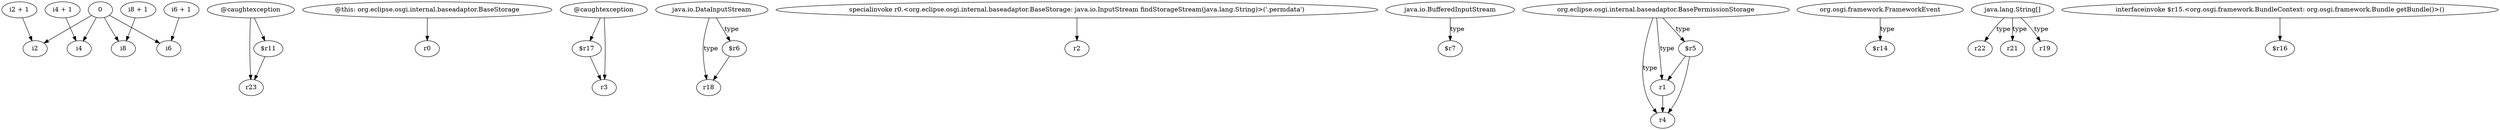 digraph g {
0[label="i2 + 1"]
1[label="i2"]
0->1[label=""]
2[label="i4 + 1"]
3[label="i4"]
2->3[label=""]
4[label="@caughtexception"]
5[label="r23"]
4->5[label=""]
6[label="@this: org.eclipse.osgi.internal.baseadaptor.BaseStorage"]
7[label="r0"]
6->7[label=""]
8[label="$r11"]
4->8[label=""]
9[label="$r17"]
10[label="r3"]
9->10[label=""]
11[label="java.io.DataInputStream"]
12[label="r18"]
11->12[label="type"]
13[label="specialinvoke r0.<org.eclipse.osgi.internal.baseadaptor.BaseStorage: java.io.InputStream findStorageStream(java.lang.String)>('.permdata')"]
14[label="r2"]
13->14[label=""]
15[label="java.io.BufferedInputStream"]
16[label="$r7"]
15->16[label="type"]
17[label="r1"]
18[label="r4"]
17->18[label=""]
19[label="$r5"]
19->18[label=""]
20[label="@caughtexception"]
20->9[label=""]
21[label="org.eclipse.osgi.internal.baseadaptor.BasePermissionStorage"]
21->19[label="type"]
22[label="$r6"]
22->12[label=""]
21->17[label="type"]
23[label="0"]
23->3[label=""]
24[label="org.osgi.framework.FrameworkEvent"]
25[label="$r14"]
24->25[label="type"]
26[label="java.lang.String[]"]
27[label="r22"]
26->27[label="type"]
21->18[label="type"]
11->22[label="type"]
28[label="r21"]
26->28[label="type"]
23->1[label=""]
29[label="i8 + 1"]
30[label="i8"]
29->30[label=""]
20->10[label=""]
31[label="i6 + 1"]
32[label="i6"]
31->32[label=""]
23->32[label=""]
33[label="interfaceinvoke $r15.<org.osgi.framework.BundleContext: org.osgi.framework.Bundle getBundle()>()"]
34[label="$r16"]
33->34[label=""]
23->30[label=""]
19->17[label=""]
35[label="r19"]
26->35[label="type"]
8->5[label=""]
}